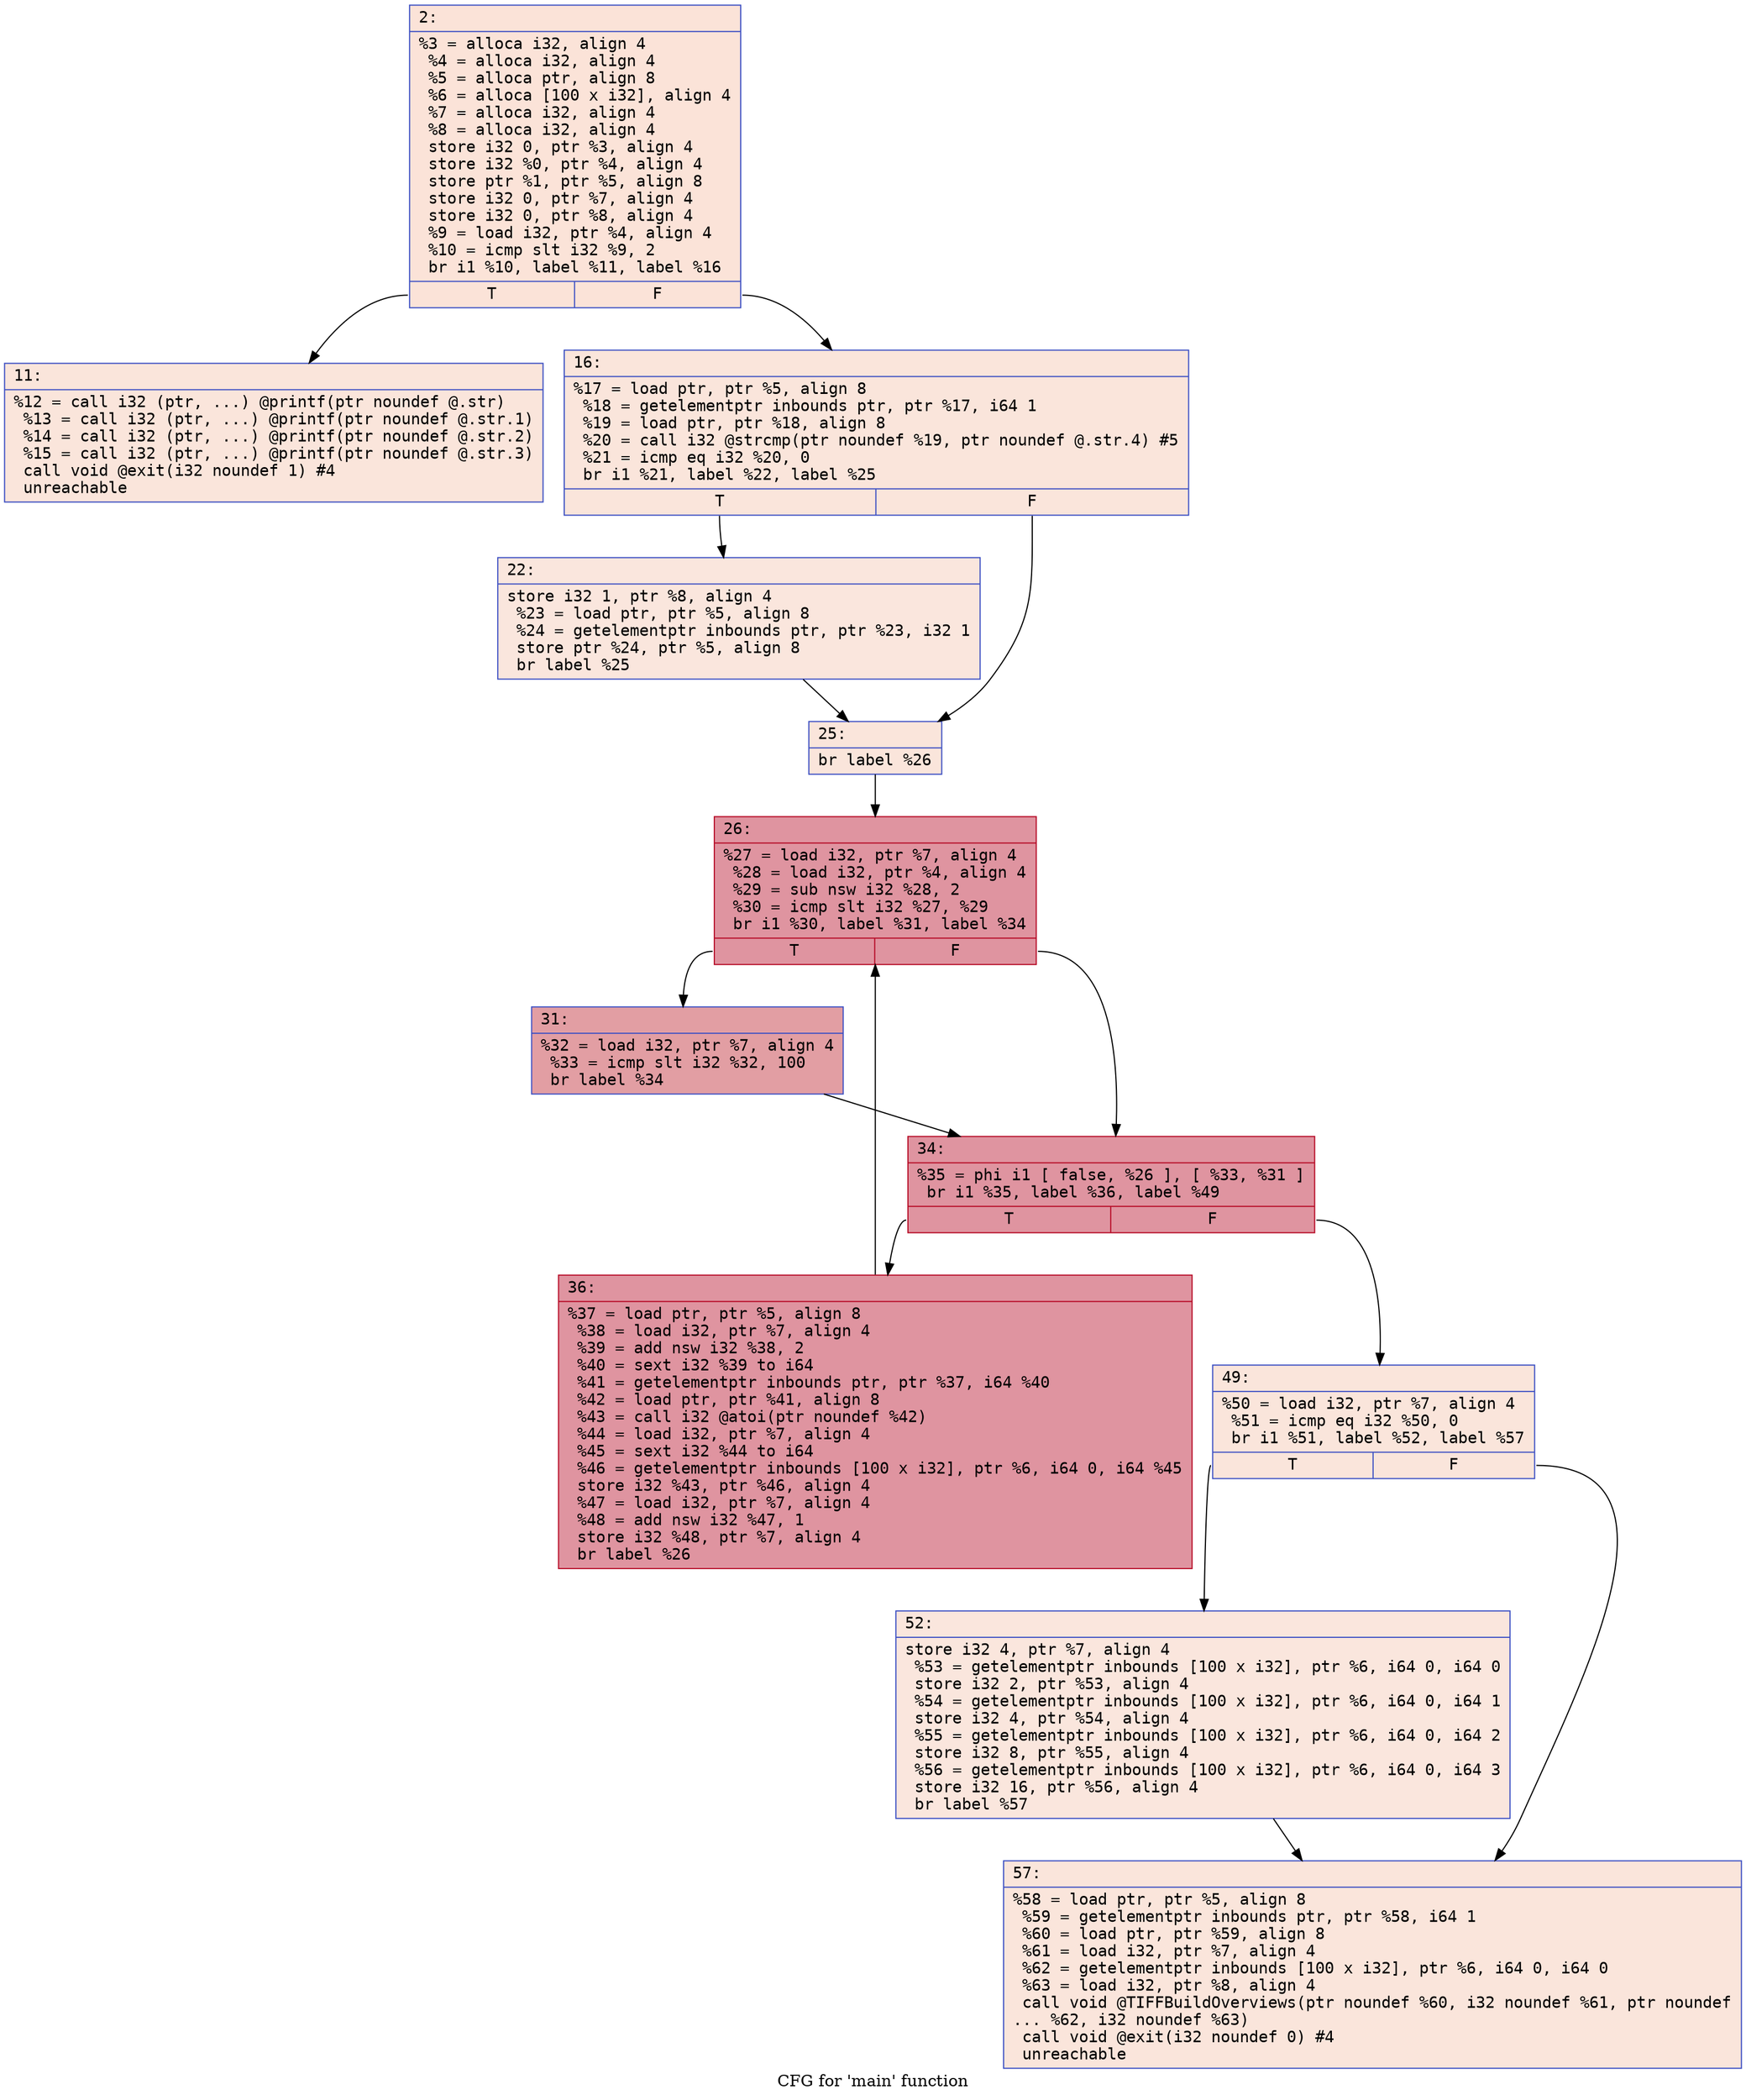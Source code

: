 digraph "CFG for 'main' function" {
	label="CFG for 'main' function";

	Node0x6000037d5f90 [shape=record,color="#3d50c3ff", style=filled, fillcolor="#f6bfa670" fontname="Courier",label="{2:\l|  %3 = alloca i32, align 4\l  %4 = alloca i32, align 4\l  %5 = alloca ptr, align 8\l  %6 = alloca [100 x i32], align 4\l  %7 = alloca i32, align 4\l  %8 = alloca i32, align 4\l  store i32 0, ptr %3, align 4\l  store i32 %0, ptr %4, align 4\l  store ptr %1, ptr %5, align 8\l  store i32 0, ptr %7, align 4\l  store i32 0, ptr %8, align 4\l  %9 = load i32, ptr %4, align 4\l  %10 = icmp slt i32 %9, 2\l  br i1 %10, label %11, label %16\l|{<s0>T|<s1>F}}"];
	Node0x6000037d5f90:s0 -> Node0x6000037d5fe0[tooltip="2 -> 11\nProbability 50.00%" ];
	Node0x6000037d5f90:s1 -> Node0x6000037d6030[tooltip="2 -> 16\nProbability 50.00%" ];
	Node0x6000037d5fe0 [shape=record,color="#3d50c3ff", style=filled, fillcolor="#f4c5ad70" fontname="Courier",label="{11:\l|  %12 = call i32 (ptr, ...) @printf(ptr noundef @.str)\l  %13 = call i32 (ptr, ...) @printf(ptr noundef @.str.1)\l  %14 = call i32 (ptr, ...) @printf(ptr noundef @.str.2)\l  %15 = call i32 (ptr, ...) @printf(ptr noundef @.str.3)\l  call void @exit(i32 noundef 1) #4\l  unreachable\l}"];
	Node0x6000037d6030 [shape=record,color="#3d50c3ff", style=filled, fillcolor="#f4c5ad70" fontname="Courier",label="{16:\l|  %17 = load ptr, ptr %5, align 8\l  %18 = getelementptr inbounds ptr, ptr %17, i64 1\l  %19 = load ptr, ptr %18, align 8\l  %20 = call i32 @strcmp(ptr noundef %19, ptr noundef @.str.4) #5\l  %21 = icmp eq i32 %20, 0\l  br i1 %21, label %22, label %25\l|{<s0>T|<s1>F}}"];
	Node0x6000037d6030:s0 -> Node0x6000037d6080[tooltip="16 -> 22\nProbability 50.00%" ];
	Node0x6000037d6030:s1 -> Node0x6000037d60d0[tooltip="16 -> 25\nProbability 50.00%" ];
	Node0x6000037d6080 [shape=record,color="#3d50c3ff", style=filled, fillcolor="#f3c7b170" fontname="Courier",label="{22:\l|  store i32 1, ptr %8, align 4\l  %23 = load ptr, ptr %5, align 8\l  %24 = getelementptr inbounds ptr, ptr %23, i32 1\l  store ptr %24, ptr %5, align 8\l  br label %25\l}"];
	Node0x6000037d6080 -> Node0x6000037d60d0[tooltip="22 -> 25\nProbability 100.00%" ];
	Node0x6000037d60d0 [shape=record,color="#3d50c3ff", style=filled, fillcolor="#f4c5ad70" fontname="Courier",label="{25:\l|  br label %26\l}"];
	Node0x6000037d60d0 -> Node0x6000037d6120[tooltip="25 -> 26\nProbability 100.00%" ];
	Node0x6000037d6120 [shape=record,color="#b70d28ff", style=filled, fillcolor="#b70d2870" fontname="Courier",label="{26:\l|  %27 = load i32, ptr %7, align 4\l  %28 = load i32, ptr %4, align 4\l  %29 = sub nsw i32 %28, 2\l  %30 = icmp slt i32 %27, %29\l  br i1 %30, label %31, label %34\l|{<s0>T|<s1>F}}"];
	Node0x6000037d6120:s0 -> Node0x6000037d6170[tooltip="26 -> 31\nProbability 50.00%" ];
	Node0x6000037d6120:s1 -> Node0x6000037d61c0[tooltip="26 -> 34\nProbability 50.00%" ];
	Node0x6000037d6170 [shape=record,color="#3d50c3ff", style=filled, fillcolor="#be242e70" fontname="Courier",label="{31:\l|  %32 = load i32, ptr %7, align 4\l  %33 = icmp slt i32 %32, 100\l  br label %34\l}"];
	Node0x6000037d6170 -> Node0x6000037d61c0[tooltip="31 -> 34\nProbability 100.00%" ];
	Node0x6000037d61c0 [shape=record,color="#b70d28ff", style=filled, fillcolor="#b70d2870" fontname="Courier",label="{34:\l|  %35 = phi i1 [ false, %26 ], [ %33, %31 ]\l  br i1 %35, label %36, label %49\l|{<s0>T|<s1>F}}"];
	Node0x6000037d61c0:s0 -> Node0x6000037d6210[tooltip="34 -> 36\nProbability 100.00%" ];
	Node0x6000037d61c0:s1 -> Node0x6000037d6260[tooltip="34 -> 49\nProbability 0.00%" ];
	Node0x6000037d6210 [shape=record,color="#b70d28ff", style=filled, fillcolor="#b70d2870" fontname="Courier",label="{36:\l|  %37 = load ptr, ptr %5, align 8\l  %38 = load i32, ptr %7, align 4\l  %39 = add nsw i32 %38, 2\l  %40 = sext i32 %39 to i64\l  %41 = getelementptr inbounds ptr, ptr %37, i64 %40\l  %42 = load ptr, ptr %41, align 8\l  %43 = call i32 @atoi(ptr noundef %42)\l  %44 = load i32, ptr %7, align 4\l  %45 = sext i32 %44 to i64\l  %46 = getelementptr inbounds [100 x i32], ptr %6, i64 0, i64 %45\l  store i32 %43, ptr %46, align 4\l  %47 = load i32, ptr %7, align 4\l  %48 = add nsw i32 %47, 1\l  store i32 %48, ptr %7, align 4\l  br label %26\l}"];
	Node0x6000037d6210 -> Node0x6000037d6120[tooltip="36 -> 26\nProbability 100.00%" ];
	Node0x6000037d6260 [shape=record,color="#3d50c3ff", style=filled, fillcolor="#f4c5ad70" fontname="Courier",label="{49:\l|  %50 = load i32, ptr %7, align 4\l  %51 = icmp eq i32 %50, 0\l  br i1 %51, label %52, label %57\l|{<s0>T|<s1>F}}"];
	Node0x6000037d6260:s0 -> Node0x6000037d62b0[tooltip="49 -> 52\nProbability 50.00%" ];
	Node0x6000037d6260:s1 -> Node0x6000037d6300[tooltip="49 -> 57\nProbability 50.00%" ];
	Node0x6000037d62b0 [shape=record,color="#3d50c3ff", style=filled, fillcolor="#f3c7b170" fontname="Courier",label="{52:\l|  store i32 4, ptr %7, align 4\l  %53 = getelementptr inbounds [100 x i32], ptr %6, i64 0, i64 0\l  store i32 2, ptr %53, align 4\l  %54 = getelementptr inbounds [100 x i32], ptr %6, i64 0, i64 1\l  store i32 4, ptr %54, align 4\l  %55 = getelementptr inbounds [100 x i32], ptr %6, i64 0, i64 2\l  store i32 8, ptr %55, align 4\l  %56 = getelementptr inbounds [100 x i32], ptr %6, i64 0, i64 3\l  store i32 16, ptr %56, align 4\l  br label %57\l}"];
	Node0x6000037d62b0 -> Node0x6000037d6300[tooltip="52 -> 57\nProbability 100.00%" ];
	Node0x6000037d6300 [shape=record,color="#3d50c3ff", style=filled, fillcolor="#f4c5ad70" fontname="Courier",label="{57:\l|  %58 = load ptr, ptr %5, align 8\l  %59 = getelementptr inbounds ptr, ptr %58, i64 1\l  %60 = load ptr, ptr %59, align 8\l  %61 = load i32, ptr %7, align 4\l  %62 = getelementptr inbounds [100 x i32], ptr %6, i64 0, i64 0\l  %63 = load i32, ptr %8, align 4\l  call void @TIFFBuildOverviews(ptr noundef %60, i32 noundef %61, ptr noundef\l... %62, i32 noundef %63)\l  call void @exit(i32 noundef 0) #4\l  unreachable\l}"];
}
